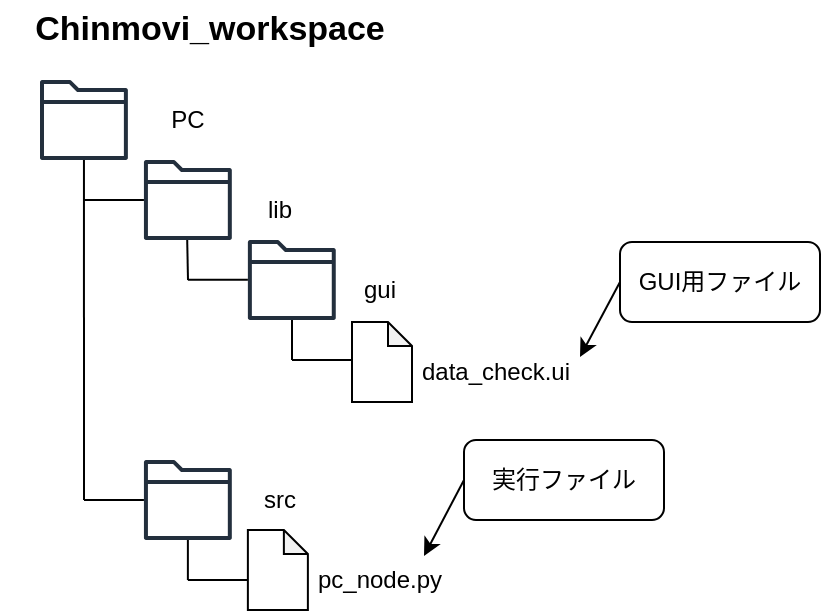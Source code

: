 <mxfile>
    <diagram id="Wi7q7UKDVkfP3ZR1_PGc" name="ページ1">
        <mxGraphModel dx="1027" dy="509" grid="1" gridSize="10" guides="1" tooltips="1" connect="1" arrows="1" fold="1" page="1" pageScale="1" pageWidth="827" pageHeight="1169" math="0" shadow="0">
            <root>
                <mxCell id="0"/>
                <mxCell id="1" parent="0"/>
                <mxCell id="3" value="&lt;b&gt;&lt;font style=&quot;font-size: 17px;&quot;&gt;Chinmovi_workspace&lt;/font&gt;&lt;/b&gt;" style="text;html=1;align=center;verticalAlign=middle;whiteSpace=wrap;rounded=0;" vertex="1" parent="1">
                    <mxGeometry x="20" y="20" width="210" height="30" as="geometry"/>
                </mxCell>
                <mxCell id="7" value="" style="sketch=0;outlineConnect=0;fontColor=#232F3E;gradientColor=none;fillColor=#232F3D;strokeColor=none;dashed=0;verticalLabelPosition=bottom;verticalAlign=top;align=center;html=1;fontSize=12;fontStyle=0;aspect=fixed;pointerEvents=1;shape=mxgraph.aws4.folder;" vertex="1" parent="1">
                    <mxGeometry x="40" y="60" width="43.94" height="40" as="geometry"/>
                </mxCell>
                <mxCell id="8" value="PC" style="text;html=1;align=center;verticalAlign=middle;whiteSpace=wrap;rounded=0;" vertex="1" parent="1">
                    <mxGeometry x="83.94" y="65" width="60" height="30" as="geometry"/>
                </mxCell>
                <mxCell id="9" value="" style="sketch=0;outlineConnect=0;fontColor=#232F3E;gradientColor=none;fillColor=#232F3D;strokeColor=none;dashed=0;verticalLabelPosition=bottom;verticalAlign=top;align=center;html=1;fontSize=12;fontStyle=0;aspect=fixed;pointerEvents=1;shape=mxgraph.aws4.folder;" vertex="1" parent="1">
                    <mxGeometry x="91.97" y="100" width="43.94" height="40" as="geometry"/>
                </mxCell>
                <mxCell id="10" value="" style="endArrow=none;html=1;" edge="1" parent="1" source="7">
                    <mxGeometry width="50" height="50" relative="1" as="geometry">
                        <mxPoint x="62" y="110" as="sourcePoint"/>
                        <mxPoint x="62" y="270" as="targetPoint"/>
                    </mxGeometry>
                </mxCell>
                <mxCell id="12" value="lib" style="text;html=1;align=center;verticalAlign=middle;whiteSpace=wrap;rounded=0;" vertex="1" parent="1">
                    <mxGeometry x="130" y="110" width="60" height="30" as="geometry"/>
                </mxCell>
                <mxCell id="16" value="" style="endArrow=none;html=1;" edge="1" parent="1" target="9">
                    <mxGeometry width="50" height="50" relative="1" as="geometry">
                        <mxPoint x="62" y="120" as="sourcePoint"/>
                        <mxPoint x="270" y="80" as="targetPoint"/>
                    </mxGeometry>
                </mxCell>
                <mxCell id="17" value="" style="endArrow=none;html=1;" edge="1" target="18" parent="1">
                    <mxGeometry width="50" height="50" relative="1" as="geometry">
                        <mxPoint x="62" y="270" as="sourcePoint"/>
                        <mxPoint x="270" y="230" as="targetPoint"/>
                    </mxGeometry>
                </mxCell>
                <mxCell id="18" value="" style="sketch=0;outlineConnect=0;fontColor=#232F3E;gradientColor=none;fillColor=#232F3D;strokeColor=none;dashed=0;verticalLabelPosition=bottom;verticalAlign=top;align=center;html=1;fontSize=12;fontStyle=0;aspect=fixed;pointerEvents=1;shape=mxgraph.aws4.folder;" vertex="1" parent="1">
                    <mxGeometry x="91.97" y="250" width="43.94" height="40" as="geometry"/>
                </mxCell>
                <mxCell id="20" value="src" style="text;html=1;align=center;verticalAlign=middle;whiteSpace=wrap;rounded=0;" vertex="1" parent="1">
                    <mxGeometry x="130" y="255" width="60" height="30" as="geometry"/>
                </mxCell>
                <mxCell id="21" value="" style="endArrow=none;html=1;" edge="1" parent="1">
                    <mxGeometry width="50" height="50" relative="1" as="geometry">
                        <mxPoint x="113.6" y="140" as="sourcePoint"/>
                        <mxPoint x="114" y="160" as="targetPoint"/>
                    </mxGeometry>
                </mxCell>
                <mxCell id="23" value="" style="shape=note;whiteSpace=wrap;html=1;backgroundOutline=1;darkOpacity=0.05;size=12;direction=east;" vertex="1" parent="1">
                    <mxGeometry x="196" y="181" width="30" height="40" as="geometry"/>
                </mxCell>
                <mxCell id="24" value="" style="sketch=0;outlineConnect=0;fontColor=#232F3E;gradientColor=none;fillColor=#232F3D;strokeColor=none;dashed=0;verticalLabelPosition=bottom;verticalAlign=top;align=center;html=1;fontSize=12;fontStyle=0;aspect=fixed;pointerEvents=1;shape=mxgraph.aws4.folder;" vertex="1" parent="1">
                    <mxGeometry x="143.94" y="140" width="43.94" height="40" as="geometry"/>
                </mxCell>
                <mxCell id="25" value="" style="endArrow=none;html=1;" edge="1" parent="1">
                    <mxGeometry width="50" height="50" relative="1" as="geometry">
                        <mxPoint x="113.94" y="159.89" as="sourcePoint"/>
                        <mxPoint x="143.94" y="159.89" as="targetPoint"/>
                    </mxGeometry>
                </mxCell>
                <mxCell id="27" value="gui" style="text;html=1;align=center;verticalAlign=middle;whiteSpace=wrap;rounded=0;" vertex="1" parent="1">
                    <mxGeometry x="180" y="150" width="60" height="30" as="geometry"/>
                </mxCell>
                <mxCell id="28" value="" style="endArrow=none;html=1;" edge="1" parent="1">
                    <mxGeometry width="50" height="50" relative="1" as="geometry">
                        <mxPoint x="166" y="200" as="sourcePoint"/>
                        <mxPoint x="166" y="180" as="targetPoint"/>
                    </mxGeometry>
                </mxCell>
                <mxCell id="29" value="" style="endArrow=none;html=1;" edge="1" parent="1">
                    <mxGeometry width="50" height="50" relative="1" as="geometry">
                        <mxPoint x="196" y="200" as="sourcePoint"/>
                        <mxPoint x="166" y="200" as="targetPoint"/>
                    </mxGeometry>
                </mxCell>
                <mxCell id="30" value="data_check.ui" style="text;html=1;align=center;verticalAlign=middle;whiteSpace=wrap;rounded=0;" vertex="1" parent="1">
                    <mxGeometry x="226" y="191" width="84" height="30" as="geometry"/>
                </mxCell>
                <mxCell id="32" value="GUI用ファイル" style="rounded=1;whiteSpace=wrap;html=1;" vertex="1" parent="1">
                    <mxGeometry x="330" y="141" width="100" height="40" as="geometry"/>
                </mxCell>
                <mxCell id="33" value="" style="endArrow=classic;html=1;exitX=0;exitY=0.5;exitDx=0;exitDy=0;entryX=1;entryY=0.25;entryDx=0;entryDy=0;" edge="1" parent="1" source="32" target="30">
                    <mxGeometry width="50" height="50" relative="1" as="geometry">
                        <mxPoint x="320" y="270" as="sourcePoint"/>
                        <mxPoint x="370" y="220" as="targetPoint"/>
                    </mxGeometry>
                </mxCell>
                <mxCell id="36" value="" style="endArrow=none;html=1;" edge="1" parent="1">
                    <mxGeometry width="50" height="50" relative="1" as="geometry">
                        <mxPoint x="113.94" y="310" as="sourcePoint"/>
                        <mxPoint x="113.94" y="290" as="targetPoint"/>
                    </mxGeometry>
                </mxCell>
                <mxCell id="37" value="" style="endArrow=none;html=1;" edge="1" parent="1">
                    <mxGeometry width="50" height="50" relative="1" as="geometry">
                        <mxPoint x="143.94" y="310" as="sourcePoint"/>
                        <mxPoint x="113.94" y="310" as="targetPoint"/>
                    </mxGeometry>
                </mxCell>
                <mxCell id="39" value="" style="shape=note;whiteSpace=wrap;html=1;backgroundOutline=1;darkOpacity=0.05;size=12;direction=east;" vertex="1" parent="1">
                    <mxGeometry x="143.94" y="285" width="30" height="40" as="geometry"/>
                </mxCell>
                <mxCell id="40" value="pc_node.py" style="text;html=1;align=center;verticalAlign=middle;whiteSpace=wrap;rounded=0;" vertex="1" parent="1">
                    <mxGeometry x="168" y="295" width="84" height="30" as="geometry"/>
                </mxCell>
                <mxCell id="41" value="" style="endArrow=classic;html=1;exitX=0;exitY=0.5;exitDx=0;exitDy=0;entryX=1;entryY=0.25;entryDx=0;entryDy=0;" edge="1" parent="1">
                    <mxGeometry width="50" height="50" relative="1" as="geometry">
                        <mxPoint x="252" y="260" as="sourcePoint"/>
                        <mxPoint x="232" y="298" as="targetPoint"/>
                    </mxGeometry>
                </mxCell>
                <mxCell id="42" value="実行ファイル" style="rounded=1;whiteSpace=wrap;html=1;" vertex="1" parent="1">
                    <mxGeometry x="252" y="240" width="100" height="40" as="geometry"/>
                </mxCell>
            </root>
        </mxGraphModel>
    </diagram>
</mxfile>